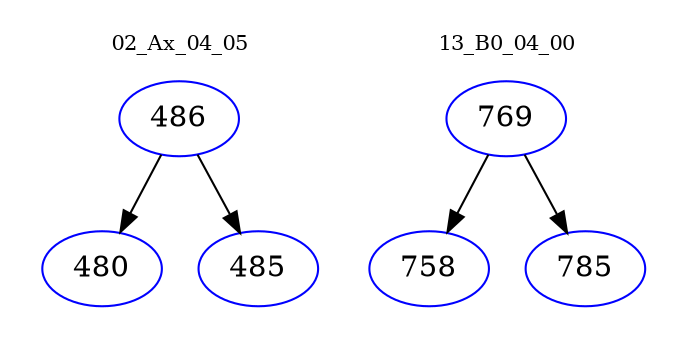digraph{
subgraph cluster_0 {
color = white
label = "02_Ax_04_05";
fontsize=10;
T0_486 [label="486", color="blue"]
T0_486 -> T0_480 [color="black"]
T0_480 [label="480", color="blue"]
T0_486 -> T0_485 [color="black"]
T0_485 [label="485", color="blue"]
}
subgraph cluster_1 {
color = white
label = "13_B0_04_00";
fontsize=10;
T1_769 [label="769", color="blue"]
T1_769 -> T1_758 [color="black"]
T1_758 [label="758", color="blue"]
T1_769 -> T1_785 [color="black"]
T1_785 [label="785", color="blue"]
}
}
